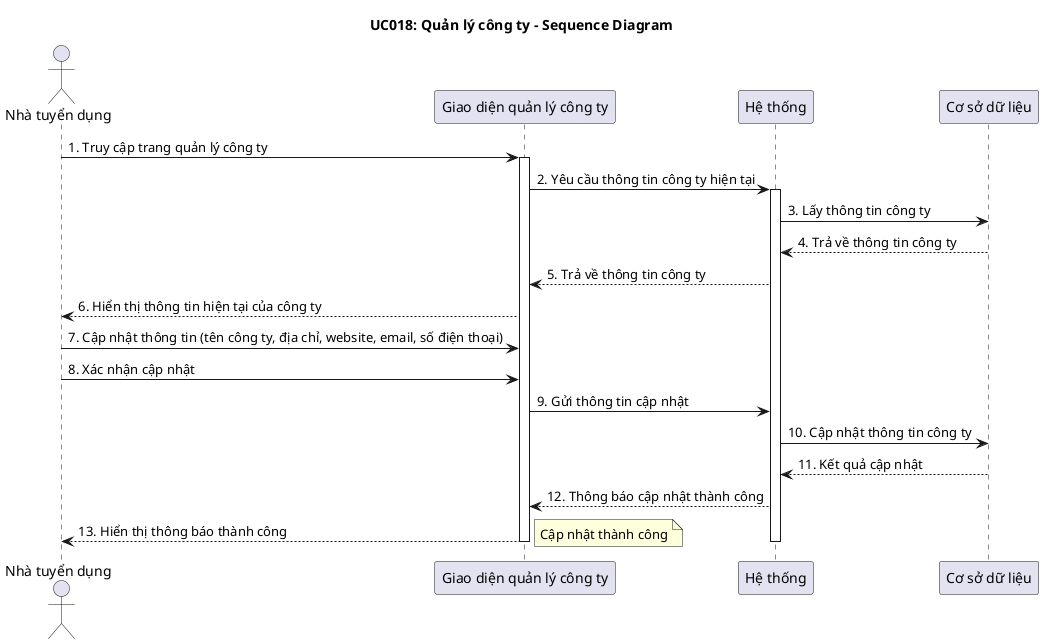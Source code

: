 @startuml UC018_CompanyManagement_Sequence_Diagram
 title UC018: Quản lý công ty - Sequence Diagram

actor "Nhà tuyển dụng" as Employer
participant "Giao diện quản lý công ty" as UI
participant "Hệ thống" as System
participant "Cơ sở dữ liệu" as DB

Employer -> UI: 1. Truy cập trang quản lý công ty
activate UI
UI -> System: 2. Yêu cầu thông tin công ty hiện tại
activate System
System -> DB: 3. Lấy thông tin công ty
DB --> System: 4. Trả về thông tin công ty
System --> UI: 5. Trả về thông tin công ty
UI --> Employer: 6. Hiển thị thông tin hiện tại của công ty

Employer -> UI: 7. Cập nhật thông tin (tên công ty, địa chỉ, website, email, số điện thoại)
Employer -> UI: 8. Xác nhận cập nhật
UI -> System: 9. Gửi thông tin cập nhật
System -> DB: 10. Cập nhật thông tin công ty
DB --> System: 11. Kết quả cập nhật
System --> UI: 12. Thông báo cập nhật thành công
UI --> Employer: 13. Hiển thị thông báo thành công
note right: Cập nhật thành công

deactivate DB
deactivate System
deactivate UI

@enduml 